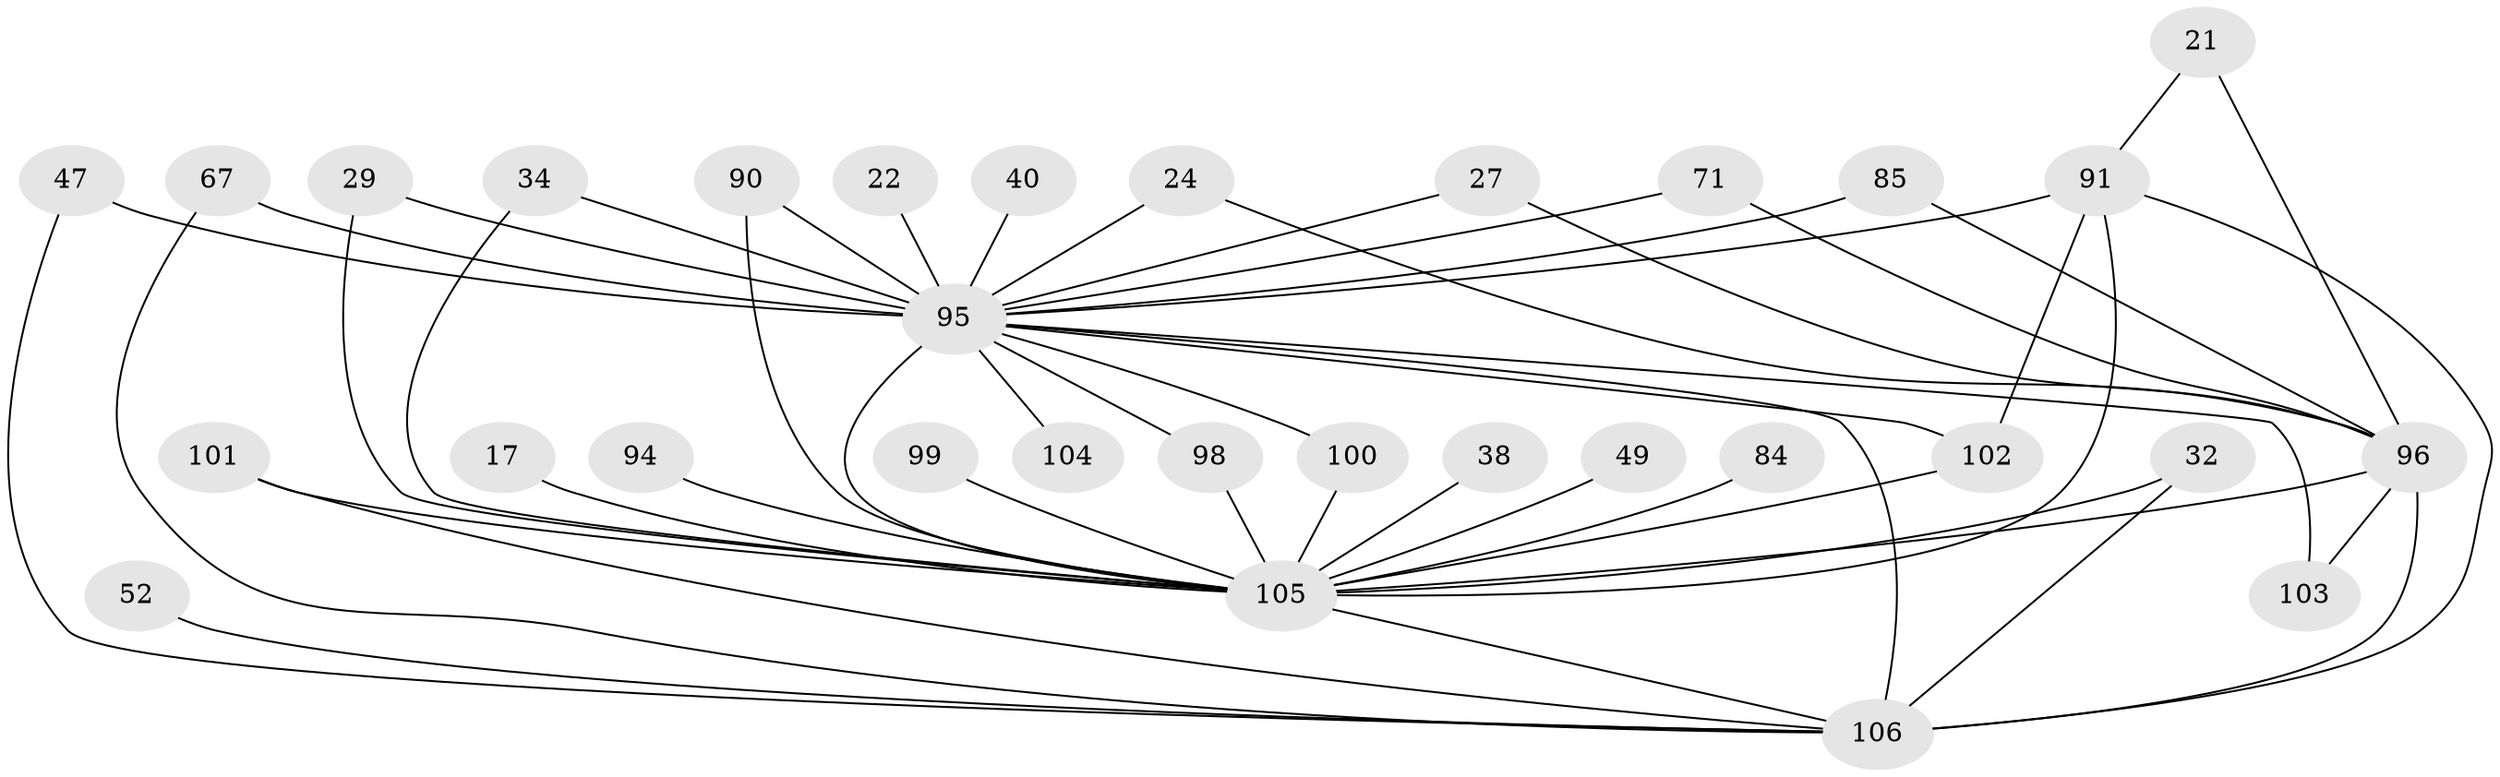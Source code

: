 // original degree distribution, {24: 0.009433962264150943, 19: 0.018867924528301886, 21: 0.009433962264150943, 18: 0.009433962264150943, 13: 0.009433962264150943, 23: 0.018867924528301886, 14: 0.009433962264150943, 27: 0.009433962264150943, 4: 0.09433962264150944, 7: 0.03773584905660377, 6: 0.02830188679245283, 2: 0.5283018867924528, 3: 0.18867924528301888, 5: 0.02830188679245283}
// Generated by graph-tools (version 1.1) at 2025/46/03/04/25 21:46:36]
// undirected, 31 vertices, 51 edges
graph export_dot {
graph [start="1"]
  node [color=gray90,style=filled];
  17;
  21;
  22;
  24;
  27;
  29;
  32;
  34;
  38;
  40;
  47;
  49;
  52;
  67;
  71;
  84;
  85;
  90 [super="+68+76"];
  91 [super="+60+53+82+78+61+88"];
  94;
  95 [super="+81+18"];
  96 [super="+83+16+75+56+89"];
  98 [super="+74"];
  99 [super="+86"];
  100 [super="+62"];
  101 [super="+77"];
  102 [super="+97"];
  103 [super="+54"];
  104 [super="+36"];
  105 [super="+57+80+7"];
  106 [super="+46+42+79+93+65+92"];
  17 -- 105;
  21 -- 91;
  21 -- 96;
  22 -- 95;
  24 -- 96;
  24 -- 95;
  27 -- 95;
  27 -- 96;
  29 -- 95;
  29 -- 105;
  32 -- 105;
  32 -- 106;
  34 -- 95;
  34 -- 105;
  38 -- 105 [weight=2];
  40 -- 95 [weight=2];
  47 -- 95;
  47 -- 106;
  49 -- 105 [weight=2];
  52 -- 106 [weight=2];
  67 -- 95;
  67 -- 106;
  71 -- 95;
  71 -- 96;
  84 -- 105 [weight=2];
  85 -- 95;
  85 -- 96;
  90 -- 95 [weight=4];
  90 -- 105 [weight=4];
  91 -- 102;
  91 -- 95 [weight=4];
  91 -- 106 [weight=2];
  91 -- 105 [weight=12];
  94 -- 105 [weight=2];
  95 -- 100 [weight=2];
  95 -- 103 [weight=2];
  95 -- 104 [weight=3];
  95 -- 105 [weight=27];
  95 -- 106 [weight=14];
  95 -- 98 [weight=3];
  95 -- 102 [weight=2];
  96 -- 103;
  96 -- 105 [weight=10];
  96 -- 106 [weight=5];
  98 -- 105;
  99 -- 105 [weight=3];
  100 -- 105;
  101 -- 106;
  101 -- 105 [weight=2];
  102 -- 105 [weight=3];
  105 -- 106 [weight=9];
}
